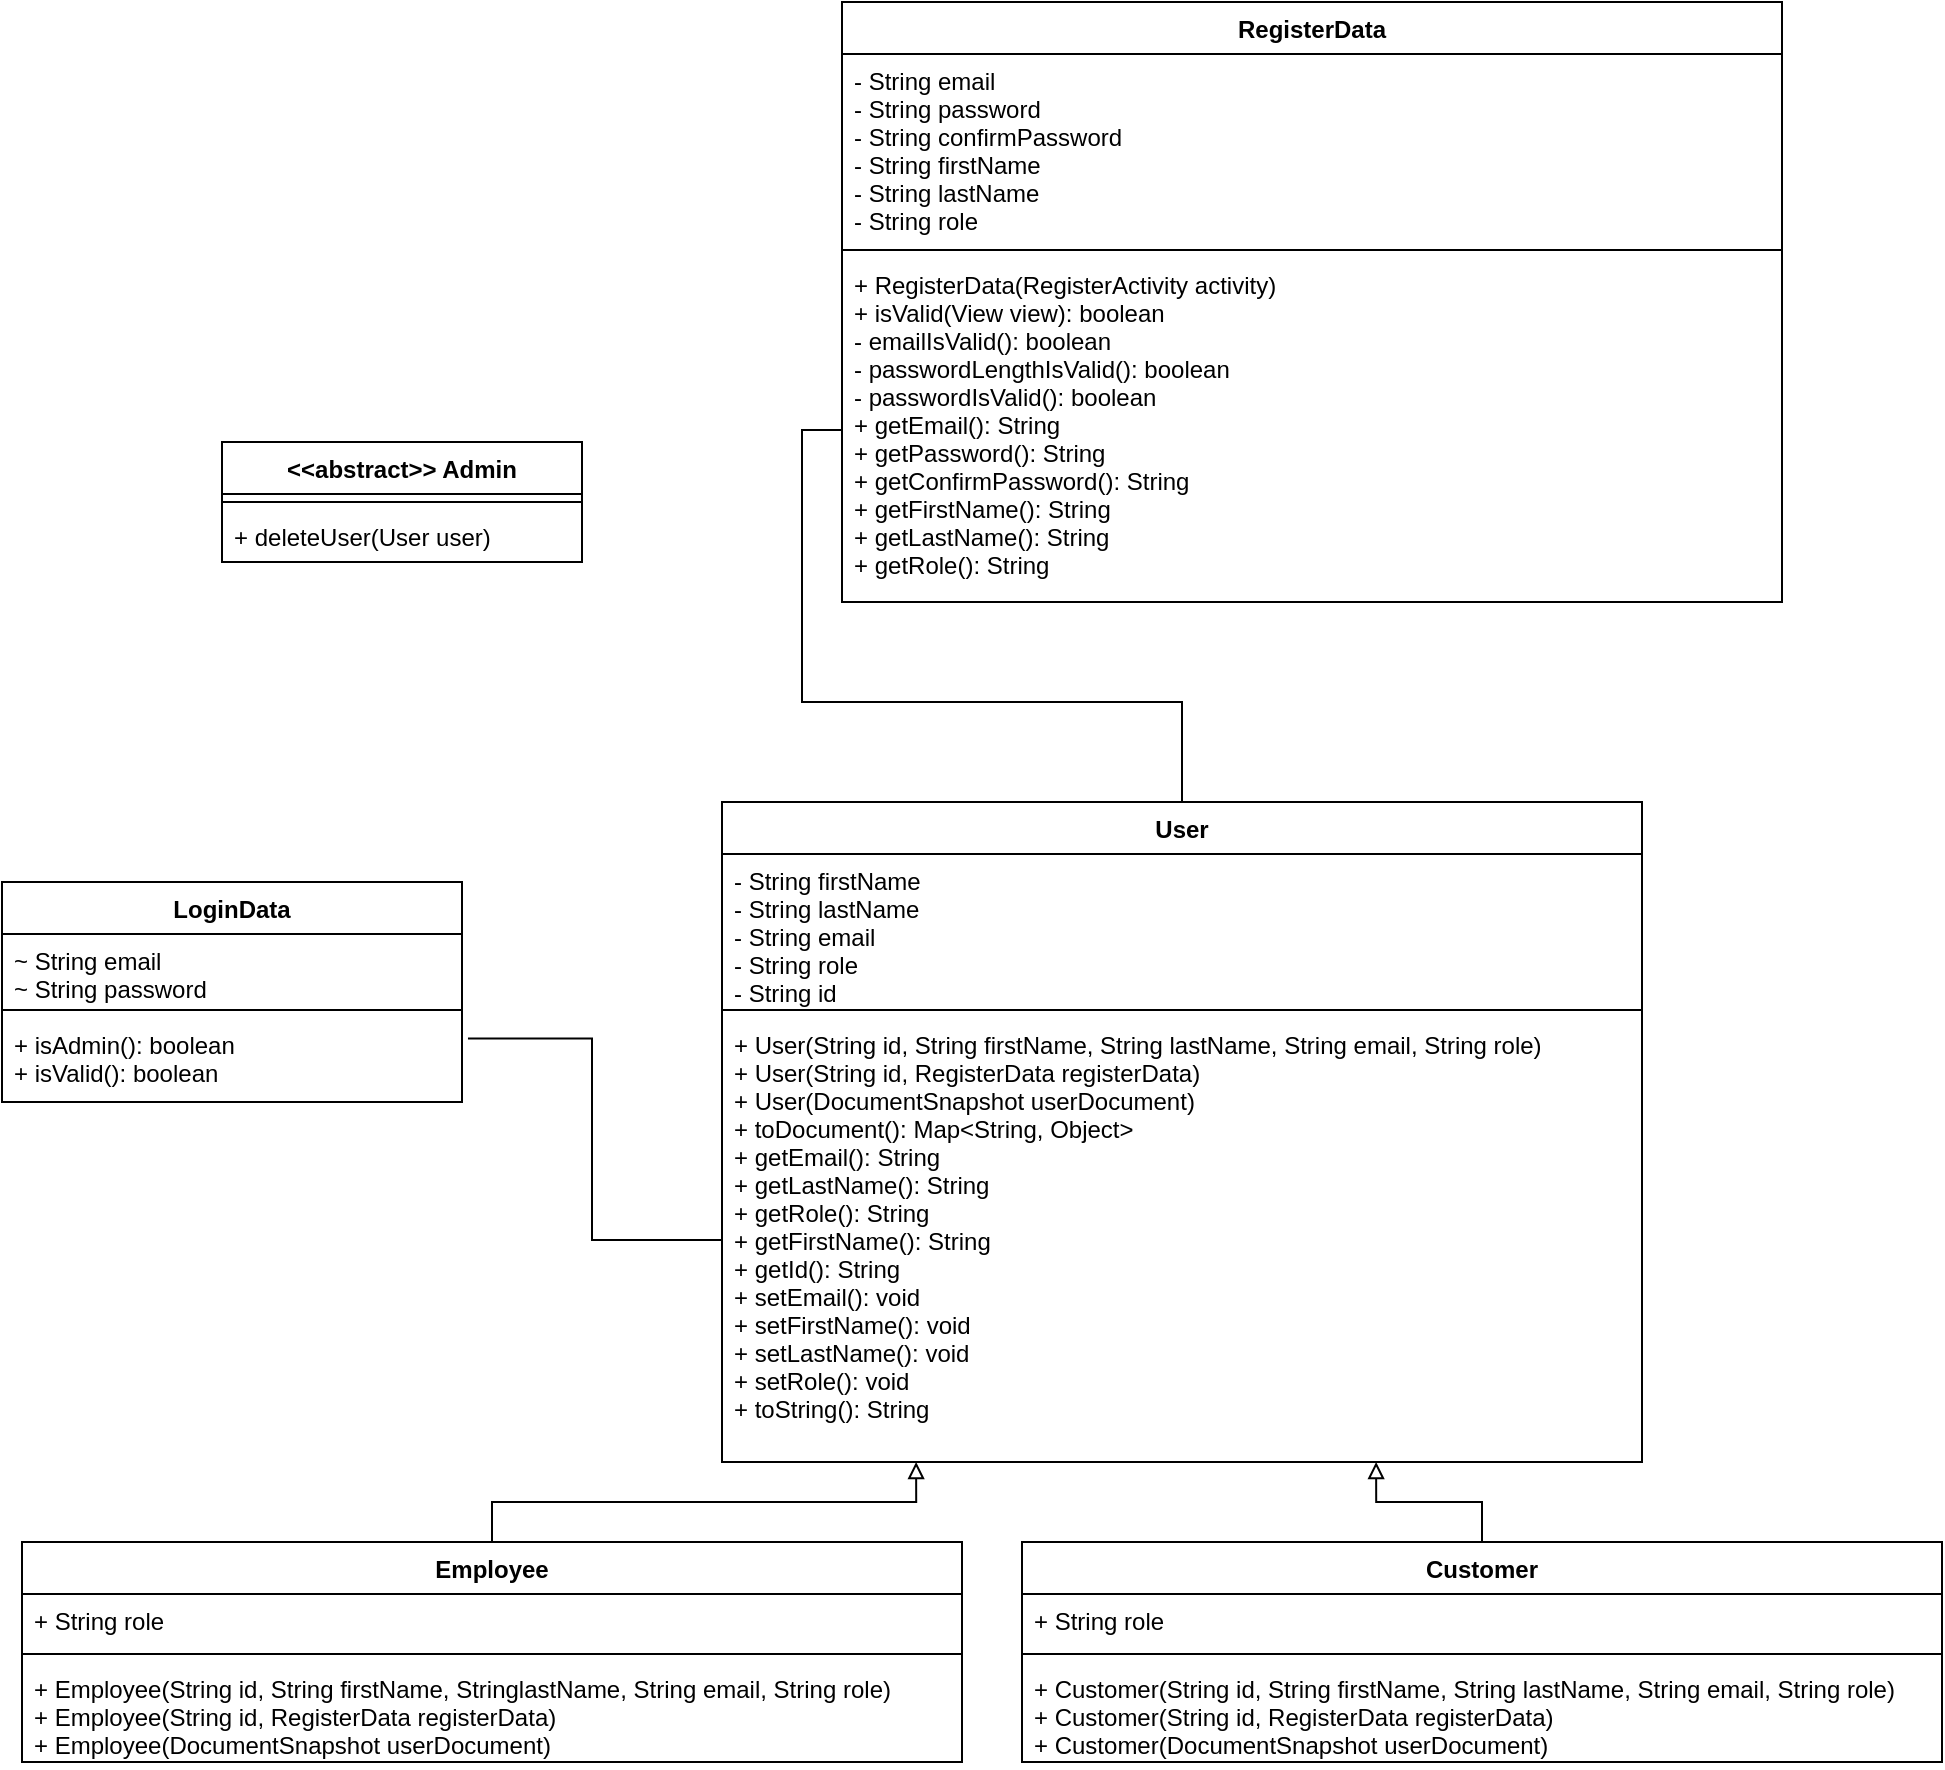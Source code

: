 <mxfile version="13.7.8" type="device"><diagram id="D2HrYbG22YgQxRuIc12b" name="Page-1"><mxGraphModel dx="1422" dy="763" grid="1" gridSize="10" guides="1" tooltips="1" connect="1" arrows="1" fold="1" page="1" pageScale="1" pageWidth="1920" pageHeight="1200" math="0" shadow="0"><root><mxCell id="0"/><mxCell id="1" parent="0"/><mxCell id="GQ5GTohi9CIT8Ik7gsC_-23" style="edgeStyle=orthogonalEdgeStyle;rounded=0;orthogonalLoop=1;jettySize=auto;html=1;exitX=0.5;exitY=0;exitDx=0;exitDy=0;entryX=0.711;entryY=1;entryDx=0;entryDy=0;entryPerimeter=0;endArrow=block;endFill=0;" parent="1" source="GQ5GTohi9CIT8Ik7gsC_-14" target="XRfNM3cOKz3B6UaUAQm8-18" edge="1"><mxGeometry relative="1" as="geometry"/></mxCell><mxCell id="GQ5GTohi9CIT8Ik7gsC_-22" style="edgeStyle=orthogonalEdgeStyle;rounded=0;orthogonalLoop=1;jettySize=auto;html=1;entryX=0.211;entryY=1;entryDx=0;entryDy=0;entryPerimeter=0;endArrow=block;endFill=0;" parent="1" source="GQ5GTohi9CIT8Ik7gsC_-18" target="XRfNM3cOKz3B6UaUAQm8-18" edge="1"><mxGeometry relative="1" as="geometry"/></mxCell><mxCell id="XRfNM3cOKz3B6UaUAQm8-10" value="RegisterData" style="swimlane;fontStyle=1;align=center;verticalAlign=top;childLayout=stackLayout;horizontal=1;startSize=26;horizontalStack=0;resizeParent=1;resizeParentMax=0;resizeLast=0;collapsible=1;marginBottom=0;" parent="1" vertex="1"><mxGeometry x="650" y="130" width="470" height="300" as="geometry"/></mxCell><mxCell id="XRfNM3cOKz3B6UaUAQm8-11" value="- String email&#xA;- String password&#xA;- String confirmPassword &#xA;- String firstName &#xA;- String lastName &#xA;- String role" style="text;strokeColor=none;fillColor=none;align=left;verticalAlign=top;spacingLeft=4;spacingRight=4;overflow=hidden;rotatable=0;points=[[0,0.5],[1,0.5]];portConstraint=eastwest;" parent="XRfNM3cOKz3B6UaUAQm8-10" vertex="1"><mxGeometry y="26" width="470" height="94" as="geometry"/></mxCell><mxCell id="XRfNM3cOKz3B6UaUAQm8-12" value="" style="line;strokeWidth=1;fillColor=none;align=left;verticalAlign=middle;spacingTop=-1;spacingLeft=3;spacingRight=3;rotatable=0;labelPosition=right;points=[];portConstraint=eastwest;" parent="XRfNM3cOKz3B6UaUAQm8-10" vertex="1"><mxGeometry y="120" width="470" height="8" as="geometry"/></mxCell><mxCell id="XRfNM3cOKz3B6UaUAQm8-13" value="+ RegisterData(RegisterActivity activity) &#xA;+ isValid(View view): boolean &#xA;- emailIsValid(): boolean &#xA;- passwordLengthIsValid(): boolean&#xA;- passwordIsValid(): boolean&#xA;+ getEmail(): String&#xA;+ getPassword(): String&#xA;+ getConfirmPassword(): String&#xA;+ getFirstName(): String&#xA;+ getLastName(): String&#xA;+ getRole(): String&#xA;&#xA;" style="text;strokeColor=none;fillColor=none;align=left;verticalAlign=top;spacingLeft=4;spacingRight=4;overflow=hidden;rotatable=0;points=[[0,0.5],[1,0.5]];portConstraint=eastwest;" parent="XRfNM3cOKz3B6UaUAQm8-10" vertex="1"><mxGeometry y="128" width="470" height="172" as="geometry"/></mxCell><mxCell id="GQ5GTohi9CIT8Ik7gsC_-18" value="Employee" style="swimlane;fontStyle=1;align=center;verticalAlign=top;childLayout=stackLayout;horizontal=1;startSize=26;horizontalStack=0;resizeParent=1;resizeParentMax=0;resizeLast=0;collapsible=1;marginBottom=0;" parent="1" vertex="1"><mxGeometry x="240" y="900" width="470" height="110" as="geometry"/></mxCell><mxCell id="GQ5GTohi9CIT8Ik7gsC_-19" value="+ String role" style="text;strokeColor=none;fillColor=none;align=left;verticalAlign=top;spacingLeft=4;spacingRight=4;overflow=hidden;rotatable=0;points=[[0,0.5],[1,0.5]];portConstraint=eastwest;" parent="GQ5GTohi9CIT8Ik7gsC_-18" vertex="1"><mxGeometry y="26" width="470" height="26" as="geometry"/></mxCell><mxCell id="GQ5GTohi9CIT8Ik7gsC_-20" value="" style="line;strokeWidth=1;fillColor=none;align=left;verticalAlign=middle;spacingTop=-1;spacingLeft=3;spacingRight=3;rotatable=0;labelPosition=right;points=[];portConstraint=eastwest;" parent="GQ5GTohi9CIT8Ik7gsC_-18" vertex="1"><mxGeometry y="52" width="470" height="8" as="geometry"/></mxCell><mxCell id="GQ5GTohi9CIT8Ik7gsC_-21" value="+ Employee(String id, String firstName, StringlastName, String email, String role)&#xA;+ Employee(String id, RegisterData registerData)&#xA;+ Employee(DocumentSnapshot userDocument)&#xA;&#xA;" style="text;strokeColor=none;fillColor=none;align=left;verticalAlign=top;spacingLeft=4;spacingRight=4;overflow=hidden;rotatable=0;points=[[0,0.5],[1,0.5]];portConstraint=eastwest;" parent="GQ5GTohi9CIT8Ik7gsC_-18" vertex="1"><mxGeometry y="60" width="470" height="50" as="geometry"/></mxCell><mxCell id="GQ5GTohi9CIT8Ik7gsC_-14" value="Customer" style="swimlane;fontStyle=1;align=center;verticalAlign=top;childLayout=stackLayout;horizontal=1;startSize=26;horizontalStack=0;resizeParent=1;resizeParentMax=0;resizeLast=0;collapsible=1;marginBottom=0;" parent="1" vertex="1"><mxGeometry x="740" y="900" width="460" height="110" as="geometry"/></mxCell><mxCell id="GQ5GTohi9CIT8Ik7gsC_-15" value="+ String role" style="text;strokeColor=none;fillColor=none;align=left;verticalAlign=top;spacingLeft=4;spacingRight=4;overflow=hidden;rotatable=0;points=[[0,0.5],[1,0.5]];portConstraint=eastwest;" parent="GQ5GTohi9CIT8Ik7gsC_-14" vertex="1"><mxGeometry y="26" width="460" height="26" as="geometry"/></mxCell><mxCell id="GQ5GTohi9CIT8Ik7gsC_-16" value="" style="line;strokeWidth=1;fillColor=none;align=left;verticalAlign=middle;spacingTop=-1;spacingLeft=3;spacingRight=3;rotatable=0;labelPosition=right;points=[];portConstraint=eastwest;" parent="GQ5GTohi9CIT8Ik7gsC_-14" vertex="1"><mxGeometry y="52" width="460" height="8" as="geometry"/></mxCell><mxCell id="GQ5GTohi9CIT8Ik7gsC_-17" value="+ Customer(String id, String firstName, String lastName, String email, String role)&#xA;+ Customer(String id, RegisterData registerData)&#xA;+ Customer(DocumentSnapshot userDocument)&#xA;&#xA;&#xA;&#xA;" style="text;strokeColor=none;fillColor=none;align=left;verticalAlign=top;spacingLeft=4;spacingRight=4;overflow=hidden;rotatable=0;points=[[0,0.5],[1,0.5]];portConstraint=eastwest;" parent="GQ5GTohi9CIT8Ik7gsC_-14" vertex="1"><mxGeometry y="60" width="460" height="50" as="geometry"/></mxCell><mxCell id="BWhEAun63Gupic3MjZ6a-30" value="LoginData" style="swimlane;fontStyle=1;align=center;verticalAlign=top;childLayout=stackLayout;horizontal=1;startSize=26;horizontalStack=0;resizeParent=1;resizeParentMax=0;resizeLast=0;collapsible=1;marginBottom=0;" parent="1" vertex="1"><mxGeometry x="230" y="570" width="230" height="110" as="geometry"/></mxCell><mxCell id="BWhEAun63Gupic3MjZ6a-31" value="~ String email&#xA;~ String password" style="text;strokeColor=none;fillColor=none;align=left;verticalAlign=top;spacingLeft=4;spacingRight=4;overflow=hidden;rotatable=0;points=[[0,0.5],[1,0.5]];portConstraint=eastwest;" parent="BWhEAun63Gupic3MjZ6a-30" vertex="1"><mxGeometry y="26" width="230" height="34" as="geometry"/></mxCell><mxCell id="BWhEAun63Gupic3MjZ6a-32" value="" style="line;strokeWidth=1;fillColor=none;align=left;verticalAlign=middle;spacingTop=-1;spacingLeft=3;spacingRight=3;rotatable=0;labelPosition=right;points=[];portConstraint=eastwest;" parent="BWhEAun63Gupic3MjZ6a-30" vertex="1"><mxGeometry y="60" width="230" height="8" as="geometry"/></mxCell><mxCell id="BWhEAun63Gupic3MjZ6a-33" value="+ isAdmin(): boolean &#xA;+ isValid(): boolean&#xA;&#xA;" style="text;strokeColor=none;fillColor=none;align=left;verticalAlign=top;spacingLeft=4;spacingRight=4;overflow=hidden;rotatable=0;points=[[0,0.5],[1,0.5]];portConstraint=eastwest;" parent="BWhEAun63Gupic3MjZ6a-30" vertex="1"><mxGeometry y="68" width="230" height="42" as="geometry"/></mxCell><mxCell id="6hMdimNJq-vHndHA0Ofr-1" style="edgeStyle=orthogonalEdgeStyle;rounded=0;orthogonalLoop=1;jettySize=auto;html=1;exitX=0;exitY=0.5;exitDx=0;exitDy=0;entryX=1.013;entryY=0.244;entryDx=0;entryDy=0;entryPerimeter=0;endArrow=none;endFill=0;" edge="1" parent="1" source="XRfNM3cOKz3B6UaUAQm8-18" target="BWhEAun63Gupic3MjZ6a-33"><mxGeometry relative="1" as="geometry"/></mxCell><mxCell id="6hMdimNJq-vHndHA0Ofr-12" style="edgeStyle=orthogonalEdgeStyle;rounded=0;orthogonalLoop=1;jettySize=auto;html=1;exitX=0.5;exitY=0;exitDx=0;exitDy=0;entryX=0;entryY=0.5;entryDx=0;entryDy=0;endArrow=none;endFill=0;" edge="1" parent="1" source="XRfNM3cOKz3B6UaUAQm8-15" target="XRfNM3cOKz3B6UaUAQm8-13"><mxGeometry relative="1" as="geometry"/></mxCell><mxCell id="XRfNM3cOKz3B6UaUAQm8-15" value="User" style="swimlane;fontStyle=1;align=center;verticalAlign=top;childLayout=stackLayout;horizontal=1;startSize=26;horizontalStack=0;resizeParent=1;resizeParentMax=0;resizeLast=0;collapsible=1;marginBottom=0;" parent="1" vertex="1"><mxGeometry x="590" y="530" width="460" height="330" as="geometry"/></mxCell><mxCell id="XRfNM3cOKz3B6UaUAQm8-16" value="- String firstName&#xA;- String lastName &#xA;- String email&#xA;- String role&#xA;- String id" style="text;strokeColor=none;fillColor=none;align=left;verticalAlign=top;spacingLeft=4;spacingRight=4;overflow=hidden;rotatable=0;points=[[0,0.5],[1,0.5]];portConstraint=eastwest;" parent="XRfNM3cOKz3B6UaUAQm8-15" vertex="1"><mxGeometry y="26" width="460" height="74" as="geometry"/></mxCell><mxCell id="XRfNM3cOKz3B6UaUAQm8-17" value="" style="line;strokeWidth=1;fillColor=none;align=left;verticalAlign=middle;spacingTop=-1;spacingLeft=3;spacingRight=3;rotatable=0;labelPosition=right;points=[];portConstraint=eastwest;" parent="XRfNM3cOKz3B6UaUAQm8-15" vertex="1"><mxGeometry y="100" width="460" height="8" as="geometry"/></mxCell><mxCell id="XRfNM3cOKz3B6UaUAQm8-18" value="+ User(String id, String firstName, String lastName, String email, String role)&#xA;+ User(String id, RegisterData registerData)&#xA;+ User(DocumentSnapshot userDocument)&#xA;+ toDocument(): Map&lt;String, Object&gt; &#xA;+ getEmail(): String &#xA;+ getLastName(): String &#xA;+ getRole(): String &#xA;+ getFirstName(): String &#xA;+ getId(): String&#xA;+ setEmail(): void&#xA;+ setFirstName(): void&#xA;+ setLastName(): void&#xA;+ setRole(): void&#xA;+ toString(): String &#xA;&#xA;" style="text;strokeColor=none;fillColor=none;align=left;verticalAlign=top;spacingLeft=4;spacingRight=4;overflow=hidden;rotatable=0;points=[[0,0.5],[1,0.5]];portConstraint=eastwest;" parent="XRfNM3cOKz3B6UaUAQm8-15" vertex="1"><mxGeometry y="108" width="460" height="222" as="geometry"/></mxCell><mxCell id="6hMdimNJq-vHndHA0Ofr-7" value="&lt;&lt;abstract&gt;&gt; Admin" style="swimlane;fontStyle=1;align=center;verticalAlign=top;childLayout=stackLayout;horizontal=1;startSize=26;horizontalStack=0;resizeParent=1;resizeParentMax=0;resizeLast=0;collapsible=1;marginBottom=0;" vertex="1" parent="1"><mxGeometry x="340" y="350" width="180" height="60" as="geometry"/></mxCell><mxCell id="6hMdimNJq-vHndHA0Ofr-9" value="" style="line;strokeWidth=1;fillColor=none;align=left;verticalAlign=middle;spacingTop=-1;spacingLeft=3;spacingRight=3;rotatable=0;labelPosition=right;points=[];portConstraint=eastwest;" vertex="1" parent="6hMdimNJq-vHndHA0Ofr-7"><mxGeometry y="26" width="180" height="8" as="geometry"/></mxCell><mxCell id="6hMdimNJq-vHndHA0Ofr-10" value="+ deleteUser(User user)" style="text;strokeColor=none;fillColor=none;align=left;verticalAlign=top;spacingLeft=4;spacingRight=4;overflow=hidden;rotatable=0;points=[[0,0.5],[1,0.5]];portConstraint=eastwest;" vertex="1" parent="6hMdimNJq-vHndHA0Ofr-7"><mxGeometry y="34" width="180" height="26" as="geometry"/></mxCell></root></mxGraphModel></diagram></mxfile>